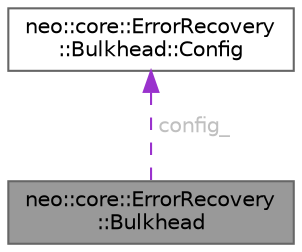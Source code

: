 digraph "neo::core::ErrorRecovery::Bulkhead"
{
 // LATEX_PDF_SIZE
  bgcolor="transparent";
  edge [fontname=Helvetica,fontsize=10,labelfontname=Helvetica,labelfontsize=10];
  node [fontname=Helvetica,fontsize=10,shape=box,height=0.2,width=0.4];
  Node1 [id="Node000001",label="neo::core::ErrorRecovery\l::Bulkhead",height=0.2,width=0.4,color="gray40", fillcolor="grey60", style="filled", fontcolor="black",tooltip="Bulkhead pattern for resource isolation."];
  Node2 -> Node1 [id="edge1_Node000001_Node000002",dir="back",color="darkorchid3",style="dashed",tooltip=" ",label=<<TABLE CELLBORDER="0" BORDER="0"><TR><TD VALIGN="top" ALIGN="LEFT" CELLPADDING="1" CELLSPACING="0">config_</TD></TR>
</TABLE>> ,fontcolor="grey" ];
  Node2 [id="Node000002",label="neo::core::ErrorRecovery\l::Bulkhead::Config",height=0.2,width=0.4,color="gray40", fillcolor="white", style="filled",URL="$structneo_1_1core_1_1_error_recovery_1_1_bulkhead_1_1_config.html",tooltip=" "];
}
